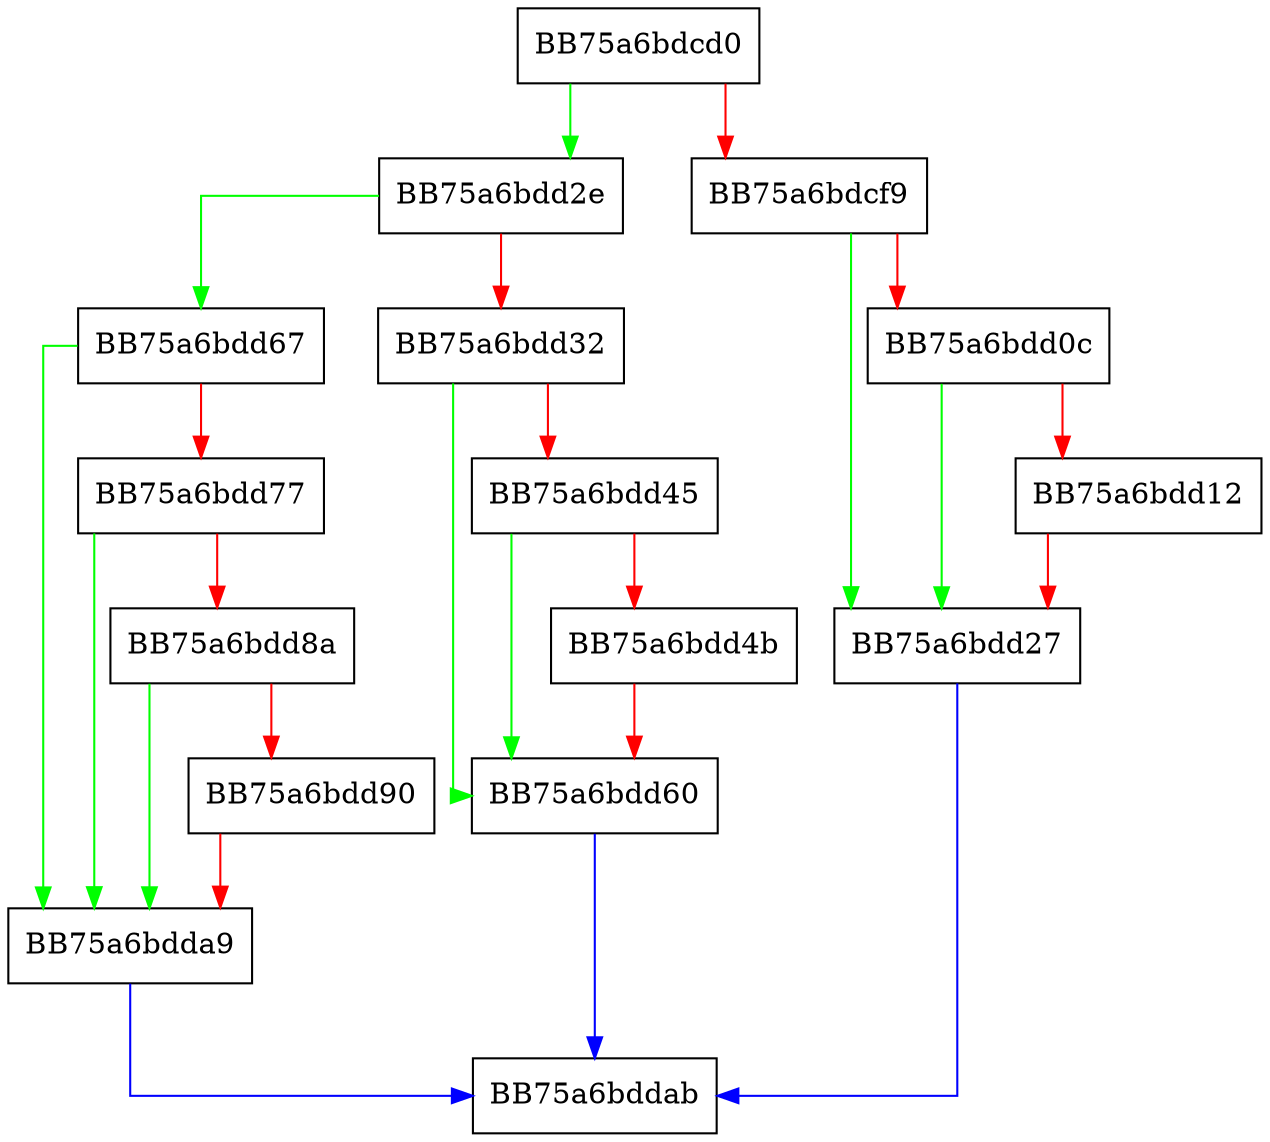 digraph OnProcessLaunchEvent {
  node [shape="box"];
  graph [splines=ortho];
  BB75a6bdcd0 -> BB75a6bdd2e [color="green"];
  BB75a6bdcd0 -> BB75a6bdcf9 [color="red"];
  BB75a6bdcf9 -> BB75a6bdd27 [color="green"];
  BB75a6bdcf9 -> BB75a6bdd0c [color="red"];
  BB75a6bdd0c -> BB75a6bdd27 [color="green"];
  BB75a6bdd0c -> BB75a6bdd12 [color="red"];
  BB75a6bdd12 -> BB75a6bdd27 [color="red"];
  BB75a6bdd27 -> BB75a6bddab [color="blue"];
  BB75a6bdd2e -> BB75a6bdd67 [color="green"];
  BB75a6bdd2e -> BB75a6bdd32 [color="red"];
  BB75a6bdd32 -> BB75a6bdd60 [color="green"];
  BB75a6bdd32 -> BB75a6bdd45 [color="red"];
  BB75a6bdd45 -> BB75a6bdd60 [color="green"];
  BB75a6bdd45 -> BB75a6bdd4b [color="red"];
  BB75a6bdd4b -> BB75a6bdd60 [color="red"];
  BB75a6bdd60 -> BB75a6bddab [color="blue"];
  BB75a6bdd67 -> BB75a6bdda9 [color="green"];
  BB75a6bdd67 -> BB75a6bdd77 [color="red"];
  BB75a6bdd77 -> BB75a6bdda9 [color="green"];
  BB75a6bdd77 -> BB75a6bdd8a [color="red"];
  BB75a6bdd8a -> BB75a6bdda9 [color="green"];
  BB75a6bdd8a -> BB75a6bdd90 [color="red"];
  BB75a6bdd90 -> BB75a6bdda9 [color="red"];
  BB75a6bdda9 -> BB75a6bddab [color="blue"];
}